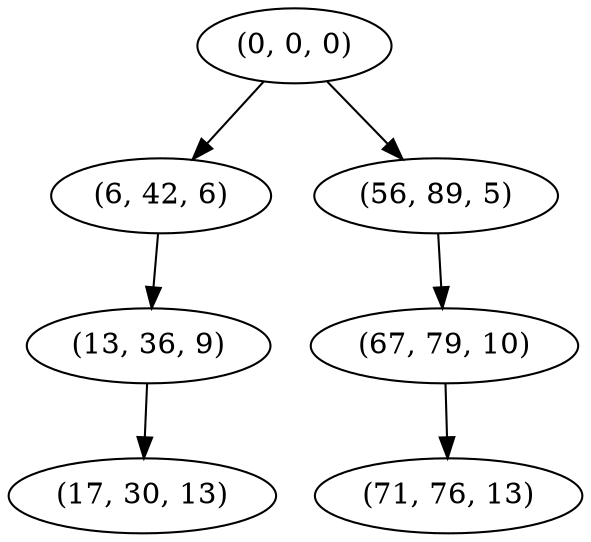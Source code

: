 digraph tree {
    "(0, 0, 0)";
    "(6, 42, 6)";
    "(13, 36, 9)";
    "(17, 30, 13)";
    "(56, 89, 5)";
    "(67, 79, 10)";
    "(71, 76, 13)";
    "(0, 0, 0)" -> "(6, 42, 6)";
    "(0, 0, 0)" -> "(56, 89, 5)";
    "(6, 42, 6)" -> "(13, 36, 9)";
    "(13, 36, 9)" -> "(17, 30, 13)";
    "(56, 89, 5)" -> "(67, 79, 10)";
    "(67, 79, 10)" -> "(71, 76, 13)";
}
